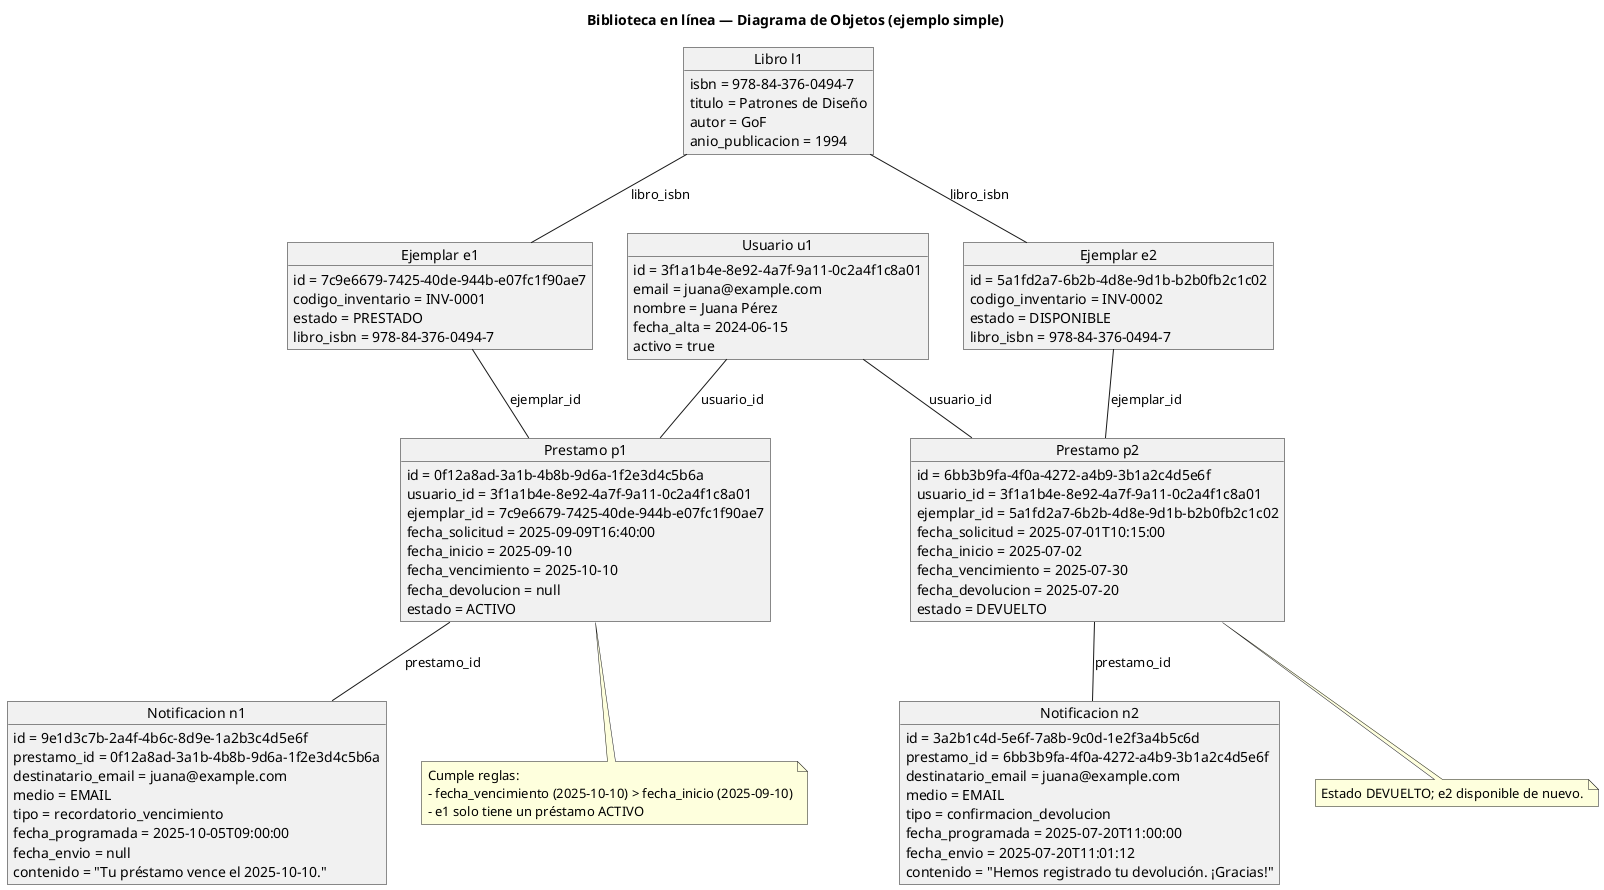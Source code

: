 @startuml
title Biblioteca en línea — Diagrama de Objetos (ejemplo simple)

/' Objetos (instancias) '/

object "Usuario u1" as u1 {
  id = 3f1a1b4e-8e92-4a7f-9a11-0c2a4f1c8a01
  email = juana@example.com
  nombre = Juana Pérez
  fecha_alta = 2024-06-15
  activo = true
}

object "Libro l1" as l1 {
  isbn = 978-84-376-0494-7
  titulo = Patrones de Diseño
  autor = GoF
  anio_publicacion = 1994
}

object "Ejemplar e1" as e1 {
  id = 7c9e6679-7425-40de-944b-e07fc1f90ae7
  codigo_inventario = INV-0001
  estado = PRESTADO
  libro_isbn = 978-84-376-0494-7
}

object "Ejemplar e2" as e2 {
  id = 5a1fd2a7-6b2b-4d8e-9d1b-b2b0fb2c1c02
  codigo_inventario = INV-0002
  estado = DISPONIBLE
  libro_isbn = 978-84-376-0494-7
}

object "Prestamo p1" as p1 {
  id = 0f12a8ad-3a1b-4b8b-9d6a-1f2e3d4c5b6a
  usuario_id = 3f1a1b4e-8e92-4a7f-9a11-0c2a4f1c8a01
  ejemplar_id = 7c9e6679-7425-40de-944b-e07fc1f90ae7
  fecha_solicitud = 2025-09-09T16:40:00
  fecha_inicio = 2025-09-10
  fecha_vencimiento = 2025-10-10
  fecha_devolucion = null
  estado = ACTIVO
}

object "Prestamo p2" as p2 {
  id = 6bb3b9fa-4f0a-4272-a4b9-3b1a2c4d5e6f
  usuario_id = 3f1a1b4e-8e92-4a7f-9a11-0c2a4f1c8a01
  ejemplar_id = 5a1fd2a7-6b2b-4d8e-9d1b-b2b0fb2c1c02
  fecha_solicitud = 2025-07-01T10:15:00
  fecha_inicio = 2025-07-02
  fecha_vencimiento = 2025-07-30
  fecha_devolucion = 2025-07-20
  estado = DEVUELTO
}

object "Notificacion n1" as n1 {
  id = 9e1d3c7b-2a4f-4b6c-8d9e-1a2b3c4d5e6f
  prestamo_id = 0f12a8ad-3a1b-4b8b-9d6a-1f2e3d4c5b6a
  destinatario_email = juana@example.com
  medio = EMAIL
  tipo = recordatorio_vencimiento
  fecha_programada = 2025-10-05T09:00:00
  fecha_envio = null
  contenido = "Tu préstamo vence el 2025-10-10."
}

object "Notificacion n2" as n2 {
  id = 3a2b1c4d-5e6f-7a8b-9c0d-1e2f3a4b5c6d
  prestamo_id = 6bb3b9fa-4f0a-4272-a4b9-3b1a2c4d5e6f
  destinatario_email = juana@example.com
  medio = EMAIL
  tipo = confirmacion_devolucion
  fecha_programada = 2025-07-20T11:00:00
  fecha_envio = 2025-07-20T11:01:12
  contenido = "Hemos registrado tu devolución. ¡Gracias!"
}

/' Enlaces para visualizar relaciones entre instancias '/
u1 -- p1 : usuario_id
u1 -- p2 : usuario_id

l1 -- e1 : libro_isbn
l1 -- e2 : libro_isbn

e1 -- p1 : ejemplar_id
e2 -- p2 : ejemplar_id

p1 -- n1 : prestamo_id
p2 -- n2 : prestamo_id

note bottom of p1
  Cumple reglas:
  - fecha_vencimiento (2025-10-10) > fecha_inicio (2025-09-10)
  - e1 solo tiene un préstamo ACTIVO
end note

note bottom of p2
  Estado DEVUELTO; e2 disponible de nuevo.
end note
@enduml
